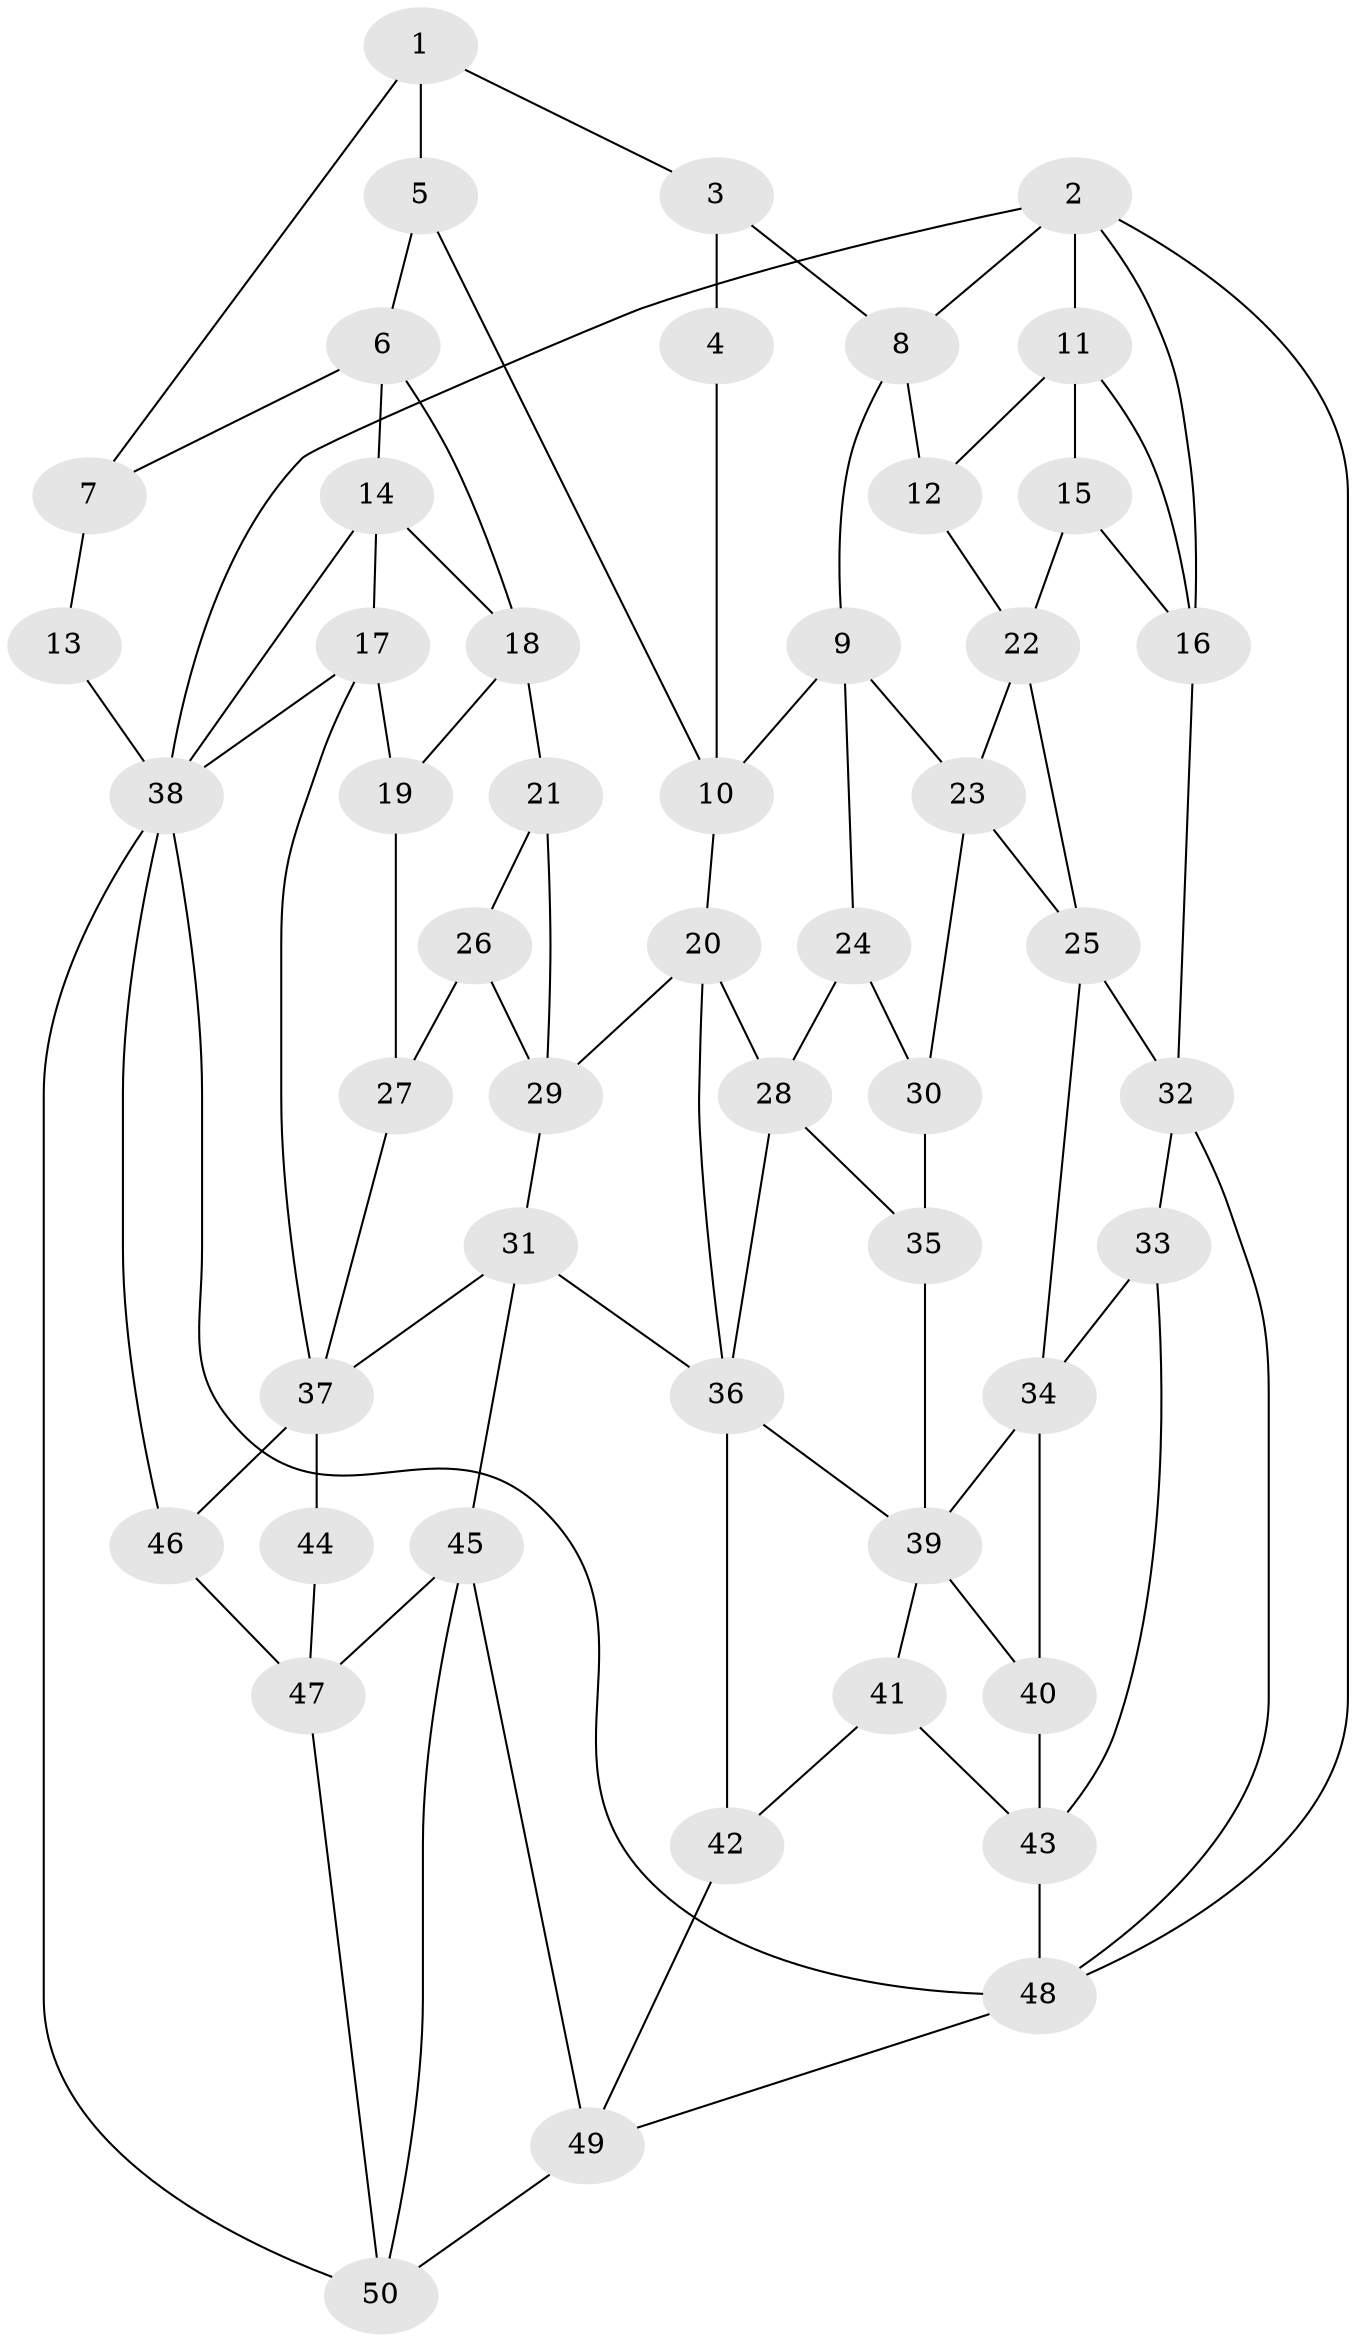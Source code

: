 // original degree distribution, {3: 0.04, 6: 0.27, 5: 0.44, 4: 0.25}
// Generated by graph-tools (version 1.1) at 2025/27/03/09/25 03:27:16]
// undirected, 50 vertices, 92 edges
graph export_dot {
graph [start="1"]
  node [color=gray90,style=filled];
  1;
  2;
  3;
  4;
  5;
  6;
  7;
  8;
  9;
  10;
  11;
  12;
  13;
  14;
  15;
  16;
  17;
  18;
  19;
  20;
  21;
  22;
  23;
  24;
  25;
  26;
  27;
  28;
  29;
  30;
  31;
  32;
  33;
  34;
  35;
  36;
  37;
  38;
  39;
  40;
  41;
  42;
  43;
  44;
  45;
  46;
  47;
  48;
  49;
  50;
  1 -- 3 [weight=1.0];
  1 -- 5 [weight=1.0];
  1 -- 7 [weight=1.0];
  2 -- 8 [weight=1.0];
  2 -- 11 [weight=1.0];
  2 -- 16 [weight=1.0];
  2 -- 38 [weight=1.0];
  2 -- 48 [weight=1.0];
  3 -- 4 [weight=2.0];
  3 -- 8 [weight=1.0];
  4 -- 10 [weight=1.0];
  5 -- 6 [weight=1.0];
  5 -- 10 [weight=1.0];
  6 -- 7 [weight=1.0];
  6 -- 14 [weight=1.0];
  6 -- 18 [weight=1.0];
  7 -- 13 [weight=2.0];
  8 -- 9 [weight=1.0];
  8 -- 12 [weight=1.0];
  9 -- 10 [weight=1.0];
  9 -- 23 [weight=1.0];
  9 -- 24 [weight=1.0];
  10 -- 20 [weight=1.0];
  11 -- 12 [weight=1.0];
  11 -- 15 [weight=1.0];
  11 -- 16 [weight=1.0];
  12 -- 22 [weight=1.0];
  13 -- 38 [weight=1.0];
  14 -- 17 [weight=1.0];
  14 -- 18 [weight=1.0];
  14 -- 38 [weight=1.0];
  15 -- 16 [weight=1.0];
  15 -- 22 [weight=1.0];
  16 -- 32 [weight=1.0];
  17 -- 19 [weight=1.0];
  17 -- 37 [weight=1.0];
  17 -- 38 [weight=1.0];
  18 -- 19 [weight=1.0];
  18 -- 21 [weight=1.0];
  19 -- 27 [weight=1.0];
  20 -- 28 [weight=1.0];
  20 -- 29 [weight=1.0];
  20 -- 36 [weight=1.0];
  21 -- 26 [weight=1.0];
  21 -- 29 [weight=1.0];
  22 -- 23 [weight=1.0];
  22 -- 25 [weight=1.0];
  23 -- 25 [weight=1.0];
  23 -- 30 [weight=1.0];
  24 -- 28 [weight=1.0];
  24 -- 30 [weight=1.0];
  25 -- 32 [weight=1.0];
  25 -- 34 [weight=1.0];
  26 -- 27 [weight=2.0];
  26 -- 29 [weight=1.0];
  27 -- 37 [weight=1.0];
  28 -- 35 [weight=1.0];
  28 -- 36 [weight=1.0];
  29 -- 31 [weight=1.0];
  30 -- 35 [weight=2.0];
  31 -- 36 [weight=1.0];
  31 -- 37 [weight=1.0];
  31 -- 45 [weight=1.0];
  32 -- 33 [weight=1.0];
  32 -- 48 [weight=1.0];
  33 -- 34 [weight=1.0];
  33 -- 43 [weight=1.0];
  34 -- 39 [weight=1.0];
  34 -- 40 [weight=1.0];
  35 -- 39 [weight=2.0];
  36 -- 39 [weight=1.0];
  36 -- 42 [weight=2.0];
  37 -- 44 [weight=2.0];
  37 -- 46 [weight=1.0];
  38 -- 46 [weight=1.0];
  38 -- 48 [weight=1.0];
  38 -- 50 [weight=1.0];
  39 -- 40 [weight=1.0];
  39 -- 41 [weight=1.0];
  40 -- 43 [weight=1.0];
  41 -- 42 [weight=1.0];
  41 -- 43 [weight=1.0];
  42 -- 49 [weight=1.0];
  43 -- 48 [weight=1.0];
  44 -- 47 [weight=1.0];
  45 -- 47 [weight=1.0];
  45 -- 49 [weight=1.0];
  45 -- 50 [weight=1.0];
  46 -- 47 [weight=1.0];
  47 -- 50 [weight=1.0];
  48 -- 49 [weight=1.0];
  49 -- 50 [weight=1.0];
}
